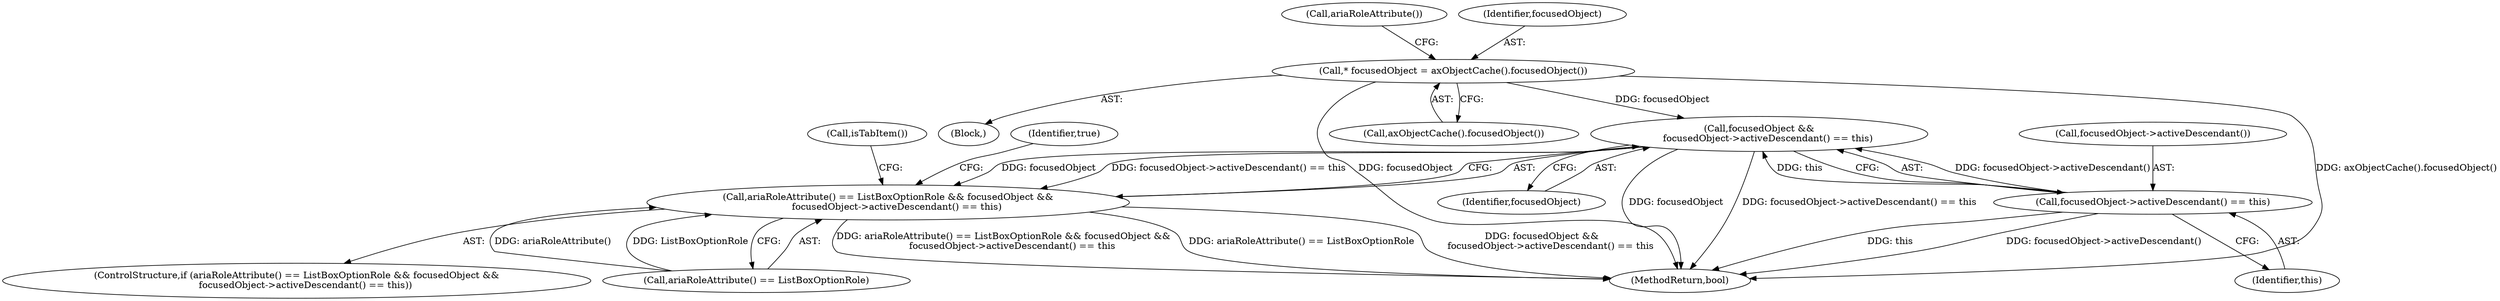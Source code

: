 digraph "0_Chrome_d27468a832d5316884bd02f459cbf493697fd7e1_3@pointer" {
"1000130" [label="(Call,focusedObject &&\n      focusedObject->activeDescendant() == this)"];
"1000122" [label="(Call,* focusedObject = axObjectCache().focusedObject())"];
"1000132" [label="(Call,focusedObject->activeDescendant() == this)"];
"1000126" [label="(Call,ariaRoleAttribute() == ListBoxOptionRole && focusedObject &&\n      focusedObject->activeDescendant() == this)"];
"1000122" [label="(Call,* focusedObject = axObjectCache().focusedObject())"];
"1000130" [label="(Call,focusedObject &&\n      focusedObject->activeDescendant() == this)"];
"1000134" [label="(Identifier,this)"];
"1000131" [label="(Identifier,focusedObject)"];
"1000126" [label="(Call,ariaRoleAttribute() == ListBoxOptionRole && focusedObject &&\n      focusedObject->activeDescendant() == this)"];
"1000127" [label="(Call,ariaRoleAttribute() == ListBoxOptionRole)"];
"1000101" [label="(Block,)"];
"1000133" [label="(Call,focusedObject->activeDescendant())"];
"1000128" [label="(Call,ariaRoleAttribute())"];
"1000125" [label="(ControlStructure,if (ariaRoleAttribute() == ListBoxOptionRole && focusedObject &&\n      focusedObject->activeDescendant() == this))"];
"1000146" [label="(MethodReturn,bool)"];
"1000140" [label="(Call,isTabItem())"];
"1000137" [label="(Identifier,true)"];
"1000123" [label="(Identifier,focusedObject)"];
"1000124" [label="(Call,axObjectCache().focusedObject())"];
"1000132" [label="(Call,focusedObject->activeDescendant() == this)"];
"1000130" -> "1000126"  [label="AST: "];
"1000130" -> "1000131"  [label="CFG: "];
"1000130" -> "1000132"  [label="CFG: "];
"1000131" -> "1000130"  [label="AST: "];
"1000132" -> "1000130"  [label="AST: "];
"1000126" -> "1000130"  [label="CFG: "];
"1000130" -> "1000146"  [label="DDG: focusedObject->activeDescendant() == this"];
"1000130" -> "1000146"  [label="DDG: focusedObject"];
"1000130" -> "1000126"  [label="DDG: focusedObject"];
"1000130" -> "1000126"  [label="DDG: focusedObject->activeDescendant() == this"];
"1000122" -> "1000130"  [label="DDG: focusedObject"];
"1000132" -> "1000130"  [label="DDG: focusedObject->activeDescendant()"];
"1000132" -> "1000130"  [label="DDG: this"];
"1000122" -> "1000101"  [label="AST: "];
"1000122" -> "1000124"  [label="CFG: "];
"1000123" -> "1000122"  [label="AST: "];
"1000124" -> "1000122"  [label="AST: "];
"1000128" -> "1000122"  [label="CFG: "];
"1000122" -> "1000146"  [label="DDG: focusedObject"];
"1000122" -> "1000146"  [label="DDG: axObjectCache().focusedObject()"];
"1000132" -> "1000134"  [label="CFG: "];
"1000133" -> "1000132"  [label="AST: "];
"1000134" -> "1000132"  [label="AST: "];
"1000132" -> "1000146"  [label="DDG: focusedObject->activeDescendant()"];
"1000132" -> "1000146"  [label="DDG: this"];
"1000126" -> "1000125"  [label="AST: "];
"1000126" -> "1000127"  [label="CFG: "];
"1000127" -> "1000126"  [label="AST: "];
"1000137" -> "1000126"  [label="CFG: "];
"1000140" -> "1000126"  [label="CFG: "];
"1000126" -> "1000146"  [label="DDG: ariaRoleAttribute() == ListBoxOptionRole"];
"1000126" -> "1000146"  [label="DDG: focusedObject &&\n      focusedObject->activeDescendant() == this"];
"1000126" -> "1000146"  [label="DDG: ariaRoleAttribute() == ListBoxOptionRole && focusedObject &&\n      focusedObject->activeDescendant() == this"];
"1000127" -> "1000126"  [label="DDG: ariaRoleAttribute()"];
"1000127" -> "1000126"  [label="DDG: ListBoxOptionRole"];
}
